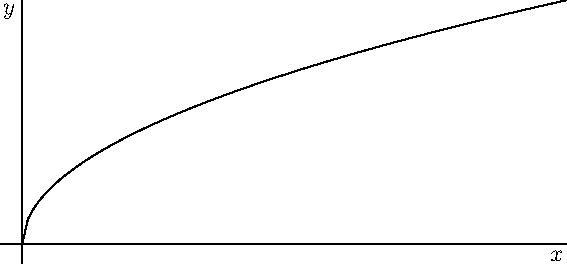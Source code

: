 size(10cm);

import graph;

xaxis("$x$");
yaxis("$y$");

real f1(real x) {return sqrt(x);}

draw(graph(f1,0,5));
